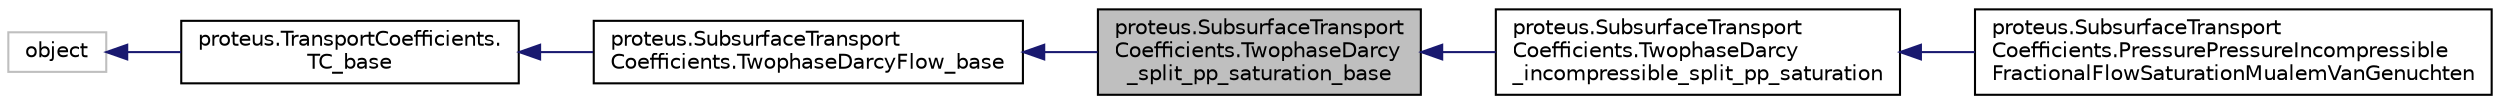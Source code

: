 digraph "proteus.SubsurfaceTransportCoefficients.TwophaseDarcy_split_pp_saturation_base"
{
 // LATEX_PDF_SIZE
  edge [fontname="Helvetica",fontsize="10",labelfontname="Helvetica",labelfontsize="10"];
  node [fontname="Helvetica",fontsize="10",shape=record];
  rankdir="LR";
  Node1 [label="proteus.SubsurfaceTransport\lCoefficients.TwophaseDarcy\l_split_pp_saturation_base",height=0.2,width=0.4,color="black", fillcolor="grey75", style="filled", fontcolor="black",tooltip=" "];
  Node2 -> Node1 [dir="back",color="midnightblue",fontsize="10",style="solid",fontname="Helvetica"];
  Node2 [label="proteus.SubsurfaceTransport\lCoefficients.TwophaseDarcyFlow_base",height=0.2,width=0.4,color="black", fillcolor="white", style="filled",URL="$classproteus_1_1SubsurfaceTransportCoefficients_1_1TwophaseDarcyFlow__base.html",tooltip=" "];
  Node3 -> Node2 [dir="back",color="midnightblue",fontsize="10",style="solid",fontname="Helvetica"];
  Node3 [label="proteus.TransportCoefficients.\lTC_base",height=0.2,width=0.4,color="black", fillcolor="white", style="filled",URL="$classproteus_1_1TransportCoefficients_1_1TC__base.html",tooltip="Base class for transport coefficients classes."];
  Node4 -> Node3 [dir="back",color="midnightblue",fontsize="10",style="solid",fontname="Helvetica"];
  Node4 [label="object",height=0.2,width=0.4,color="grey75", fillcolor="white", style="filled",tooltip=" "];
  Node1 -> Node5 [dir="back",color="midnightblue",fontsize="10",style="solid",fontname="Helvetica"];
  Node5 [label="proteus.SubsurfaceTransport\lCoefficients.TwophaseDarcy\l_incompressible_split_pp_saturation",height=0.2,width=0.4,color="black", fillcolor="white", style="filled",URL="$classproteus_1_1SubsurfaceTransportCoefficients_1_1TwophaseDarcy__incompressible__split__pp__saturation.html",tooltip=" "];
  Node5 -> Node6 [dir="back",color="midnightblue",fontsize="10",style="solid",fontname="Helvetica"];
  Node6 [label="proteus.SubsurfaceTransport\lCoefficients.PressurePressureIncompressible\lFractionalFlowSaturationMualemVanGenuchten",height=0.2,width=0.4,color="black", fillcolor="white", style="filled",URL="$classproteus_1_1SubsurfaceTransportCoefficients_1_1PressurePressureIncompressibleFractionalFlowSaturationMualemVanGenuchten.html",tooltip=" "];
}
